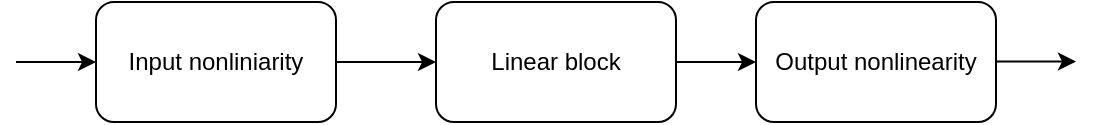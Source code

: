 <mxfile version="14.6.13" type="device"><diagram id="99e8qIoPHFVatBpMfcGe" name="Page-1"><mxGraphModel dx="982" dy="579" grid="1" gridSize="10" guides="1" tooltips="1" connect="1" arrows="1" fold="1" page="1" pageScale="1" pageWidth="850" pageHeight="1100" math="0" shadow="0"><root><mxCell id="0"/><mxCell id="1" parent="0"/><mxCell id="_JWxN2L3fhDN_nl0TjlW-4" value="" style="edgeStyle=orthogonalEdgeStyle;rounded=0;orthogonalLoop=1;jettySize=auto;html=1;" edge="1" parent="1" source="_JWxN2L3fhDN_nl0TjlW-1" target="_JWxN2L3fhDN_nl0TjlW-2"><mxGeometry relative="1" as="geometry"/></mxCell><mxCell id="_JWxN2L3fhDN_nl0TjlW-1" value="Input nonliniarity" style="rounded=1;whiteSpace=wrap;html=1;fillColor=none;" vertex="1" parent="1"><mxGeometry x="160" y="320" width="120" height="60" as="geometry"/></mxCell><mxCell id="_JWxN2L3fhDN_nl0TjlW-5" value="" style="edgeStyle=orthogonalEdgeStyle;rounded=0;orthogonalLoop=1;jettySize=auto;html=1;" edge="1" parent="1" source="_JWxN2L3fhDN_nl0TjlW-2" target="_JWxN2L3fhDN_nl0TjlW-3"><mxGeometry relative="1" as="geometry"/></mxCell><mxCell id="_JWxN2L3fhDN_nl0TjlW-2" value="Linear block" style="rounded=1;whiteSpace=wrap;html=1;fillColor=none;" vertex="1" parent="1"><mxGeometry x="330" y="320" width="120" height="60" as="geometry"/></mxCell><mxCell id="_JWxN2L3fhDN_nl0TjlW-3" value="Output&amp;nbsp;nonlinearity" style="rounded=1;whiteSpace=wrap;html=1;fillColor=none;" vertex="1" parent="1"><mxGeometry x="490" y="320" width="120" height="60" as="geometry"/></mxCell><mxCell id="_JWxN2L3fhDN_nl0TjlW-6" value="" style="endArrow=classic;html=1;" edge="1" parent="1"><mxGeometry width="50" height="50" relative="1" as="geometry"><mxPoint x="120" y="350" as="sourcePoint"/><mxPoint x="160" y="350" as="targetPoint"/></mxGeometry></mxCell><mxCell id="_JWxN2L3fhDN_nl0TjlW-7" value="" style="endArrow=classic;html=1;" edge="1" parent="1"><mxGeometry width="50" height="50" relative="1" as="geometry"><mxPoint x="610" y="349.76" as="sourcePoint"/><mxPoint x="650" y="349.76" as="targetPoint"/></mxGeometry></mxCell></root></mxGraphModel></diagram></mxfile>